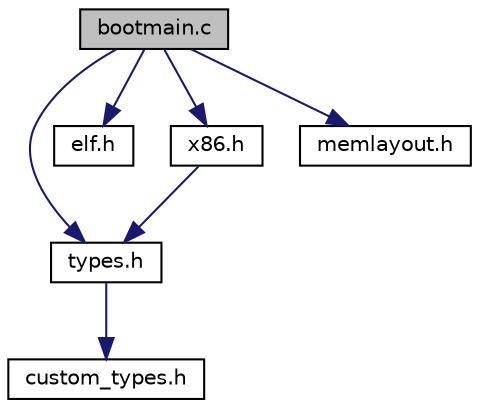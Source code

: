 digraph "bootmain.c"
{
  edge [fontname="Helvetica",fontsize="10",labelfontname="Helvetica",labelfontsize="10"];
  node [fontname="Helvetica",fontsize="10",shape=record];
  Node1 [label="bootmain.c",height=0.2,width=0.4,color="black", fillcolor="grey75", style="filled", fontcolor="black"];
  Node1 -> Node2 [color="midnightblue",fontsize="10",style="solid",fontname="Helvetica"];
  Node2 [label="types.h",height=0.2,width=0.4,color="black", fillcolor="white", style="filled",URL="$types_8h.html"];
  Node2 -> Node3 [color="midnightblue",fontsize="10",style="solid",fontname="Helvetica"];
  Node3 [label="custom_types.h",height=0.2,width=0.4,color="black", fillcolor="white", style="filled",URL="$custom__types_8h.html"];
  Node1 -> Node4 [color="midnightblue",fontsize="10",style="solid",fontname="Helvetica"];
  Node4 [label="elf.h",height=0.2,width=0.4,color="black", fillcolor="white", style="filled",URL="$elf_8h.html"];
  Node1 -> Node5 [color="midnightblue",fontsize="10",style="solid",fontname="Helvetica"];
  Node5 [label="x86.h",height=0.2,width=0.4,color="black", fillcolor="white", style="filled",URL="$x86_8h.html"];
  Node5 -> Node2 [color="midnightblue",fontsize="10",style="solid",fontname="Helvetica"];
  Node1 -> Node6 [color="midnightblue",fontsize="10",style="solid",fontname="Helvetica"];
  Node6 [label="memlayout.h",height=0.2,width=0.4,color="black", fillcolor="white", style="filled",URL="$memlayout_8h.html"];
}
